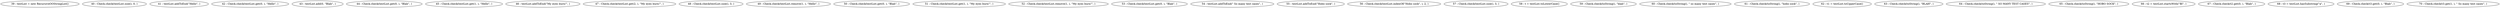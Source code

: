 digraph G {
"39 : testList = new RecursiveOOStringList()"
"40 : Check.check(testList.size(), 0, )"
"41 : testList.addToEnd(\"Hello\", )"
"42 : Check.check(testList.get(0, ), \"Hello\", )"
"43 : testList.add(0, \"Blah\", )"
"44 : Check.check(testList.get(0, ), \"Blah\", )"
"45 : Check.check(testList.get(1, ), \"Hello\", )"
"46 : testList.addToEnd(\"My eyes burn!\", )"
"47 : Check.check(testList.get(2, ), \"My eyes burn!\", )"
"48 : Check.check(testList.size(), 3, )"
"49 : Check.check(testList.remove(1, ), \"Hello\", )"
"50 : Check.check(testList.get(0, ), \"Blah\", )"
"51 : Check.check(testList.get(1, ), \"My eyes burn!\", )"
"52 : Check.check(testList.remove(1, ), \"My eyes burn!\", )"
"53 : Check.check(testList.get(0, ), \"Blah\", )"
"54 : testList.addToEnd(\" So many test cases\", )"
"55 : testList.addToEnd(\"Hobo sock\", )"
"56 : Check.check(testList.indexOf(\"Hobo sock\", ), 2, )"
"57 : Check.check(testList.size(), 3, )"
"58 : t = testList.toLowerCase()"
"59 : Check.check(toString(), \"blah\", )"
"60 : Check.check(toString(), \" so many test cases\", )"
"61 : Check.check(toString(), \"hobo sock\", )"
"62 : t1 = testList.toUpperCase()"
"63 : Check.check(toString(), \"BLAH\", )"
"64 : Check.check(toString(), \" SO MANY TEST CASES\", )"
"65 : Check.check(toString(), \"HOBO SOCK\", )"
"66 : t2 = testList.startsWith(\"Bl\", )"
"67 : Check.check(t2.get(0, ), \"Blah\", )"
"68 : t3 = testList.hasSubstring(\"a\", )"
"69 : Check.check(t3.get(0, ), \"Blah\", )"
"70 : Check.check(t3.get(1, ), \" So many test cases\", )"
}